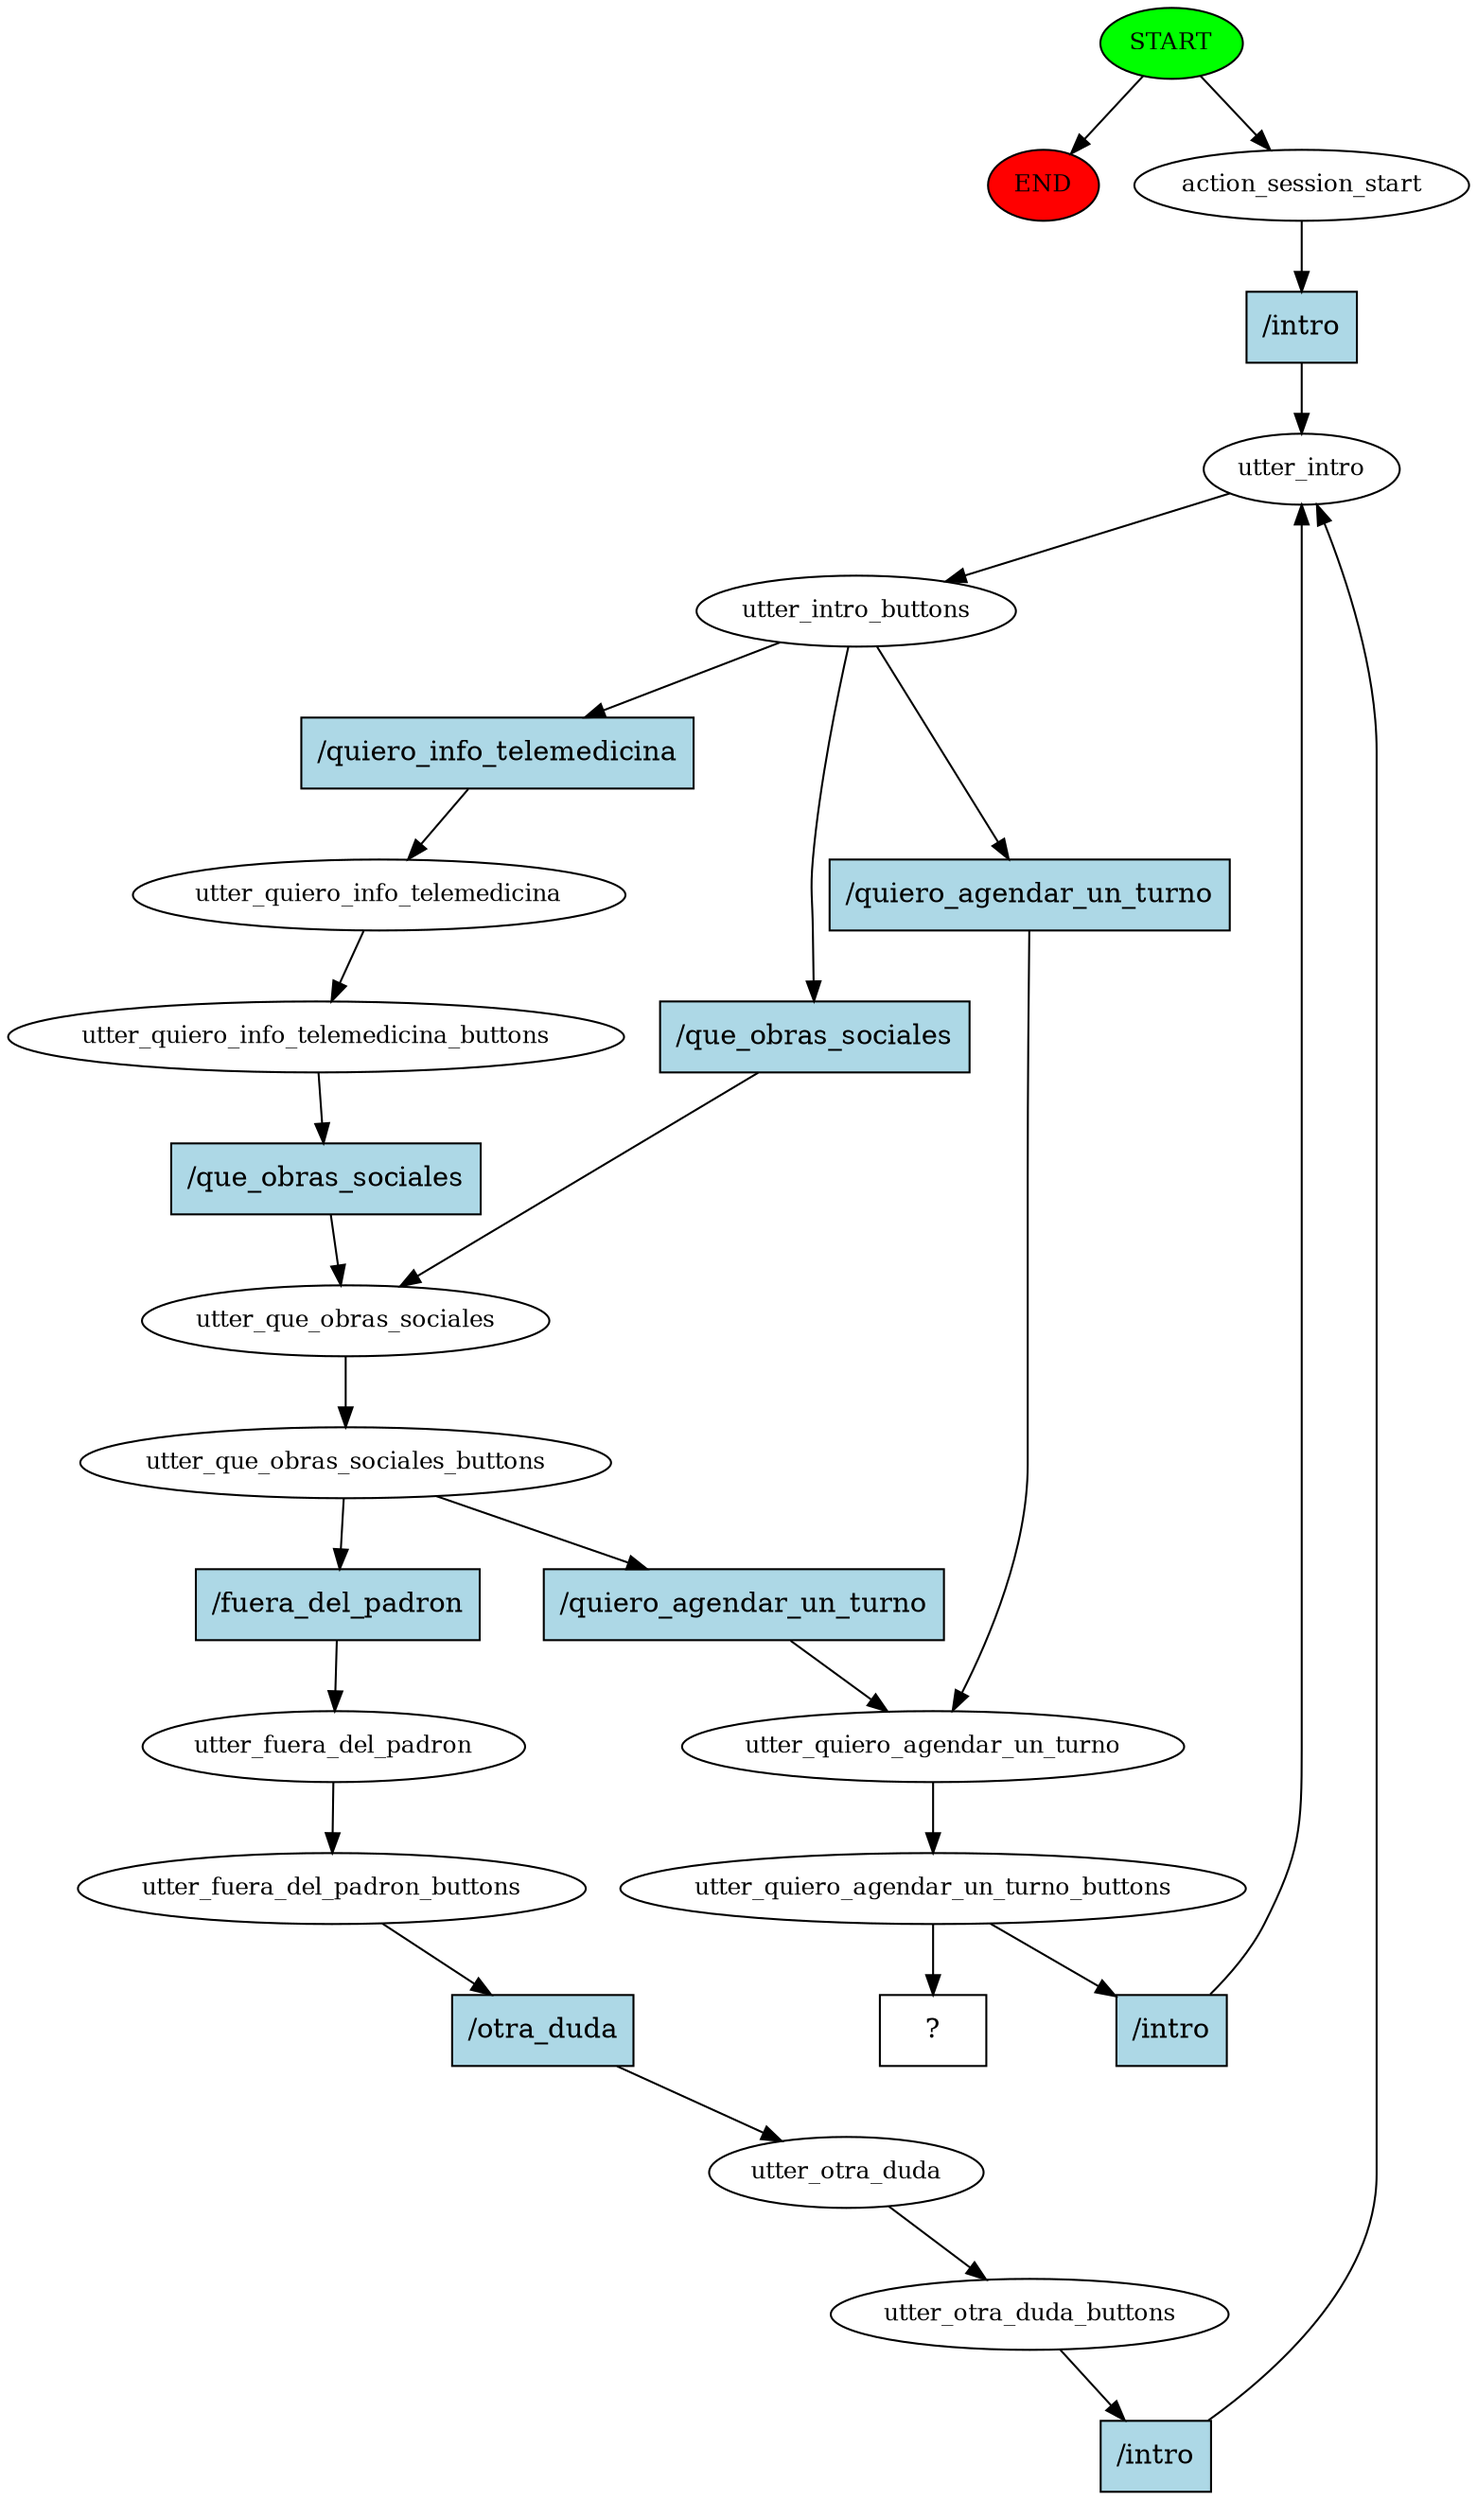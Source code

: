 digraph  {
0 [class="start active", fillcolor=green, fontsize=12, label=START, style=filled];
"-1" [class=end, fillcolor=red, fontsize=12, label=END, style=filled];
1 [class=active, fontsize=12, label=action_session_start];
2 [class=active, fontsize=12, label=utter_intro];
3 [class=active, fontsize=12, label=utter_intro_buttons];
4 [class=active, fontsize=12, label=utter_quiero_info_telemedicina];
5 [class=active, fontsize=12, label=utter_quiero_info_telemedicina_buttons];
6 [class=active, fontsize=12, label=utter_que_obras_sociales];
7 [class=active, fontsize=12, label=utter_que_obras_sociales_buttons];
8 [class=active, fontsize=12, label=utter_fuera_del_padron];
9 [class=active, fontsize=12, label=utter_fuera_del_padron_buttons];
10 [class=active, fontsize=12, label=utter_otra_duda];
11 [class=active, fontsize=12, label=utter_otra_duda_buttons];
14 [class=active, fontsize=12, label=utter_quiero_agendar_un_turno];
15 [class=active, fontsize=12, label=utter_quiero_agendar_un_turno_buttons];
22 [class="intent dashed active", label="  ?  ", shape=rect];
23 [class="intent active", fillcolor=lightblue, label="/intro", shape=rect, style=filled];
24 [class="intent active", fillcolor=lightblue, label="/quiero_info_telemedicina", shape=rect, style=filled];
25 [class="intent active", fillcolor=lightblue, label="/quiero_agendar_un_turno", shape=rect, style=filled];
26 [class="intent active", fillcolor=lightblue, label="/que_obras_sociales", shape=rect, style=filled];
27 [class="intent active", fillcolor=lightblue, label="/que_obras_sociales", shape=rect, style=filled];
28 [class="intent active", fillcolor=lightblue, label="/fuera_del_padron", shape=rect, style=filled];
29 [class="intent active", fillcolor=lightblue, label="/quiero_agendar_un_turno", shape=rect, style=filled];
30 [class="intent active", fillcolor=lightblue, label="/otra_duda", shape=rect, style=filled];
31 [class="intent active", fillcolor=lightblue, label="/intro", shape=rect, style=filled];
32 [class="intent active", fillcolor=lightblue, label="/intro", shape=rect, style=filled];
0 -> "-1"  [class="", key=NONE, label=""];
0 -> 1  [class=active, key=NONE, label=""];
1 -> 23  [class=active, key=0];
2 -> 3  [class=active, key=NONE, label=""];
3 -> 24  [class=active, key=0];
3 -> 25  [class=active, key=0];
3 -> 26  [class=active, key=0];
4 -> 5  [class=active, key=NONE, label=""];
5 -> 27  [class=active, key=0];
6 -> 7  [class=active, key=NONE, label=""];
7 -> 28  [class=active, key=0];
7 -> 29  [class=active, key=0];
8 -> 9  [class=active, key=NONE, label=""];
9 -> 30  [class=active, key=0];
10 -> 11  [class=active, key=NONE, label=""];
11 -> 31  [class=active, key=0];
14 -> 15  [class=active, key=NONE, label=""];
15 -> 22  [class=active, key=NONE, label=""];
15 -> 32  [class=active, key=0];
23 -> 2  [class=active, key=0];
24 -> 4  [class=active, key=0];
25 -> 14  [class=active, key=0];
26 -> 6  [class=active, key=0];
27 -> 6  [class=active, key=0];
28 -> 8  [class=active, key=0];
29 -> 14  [class=active, key=0];
30 -> 10  [class=active, key=0];
31 -> 2  [class=active, key=0];
32 -> 2  [class=active, key=0];
}
